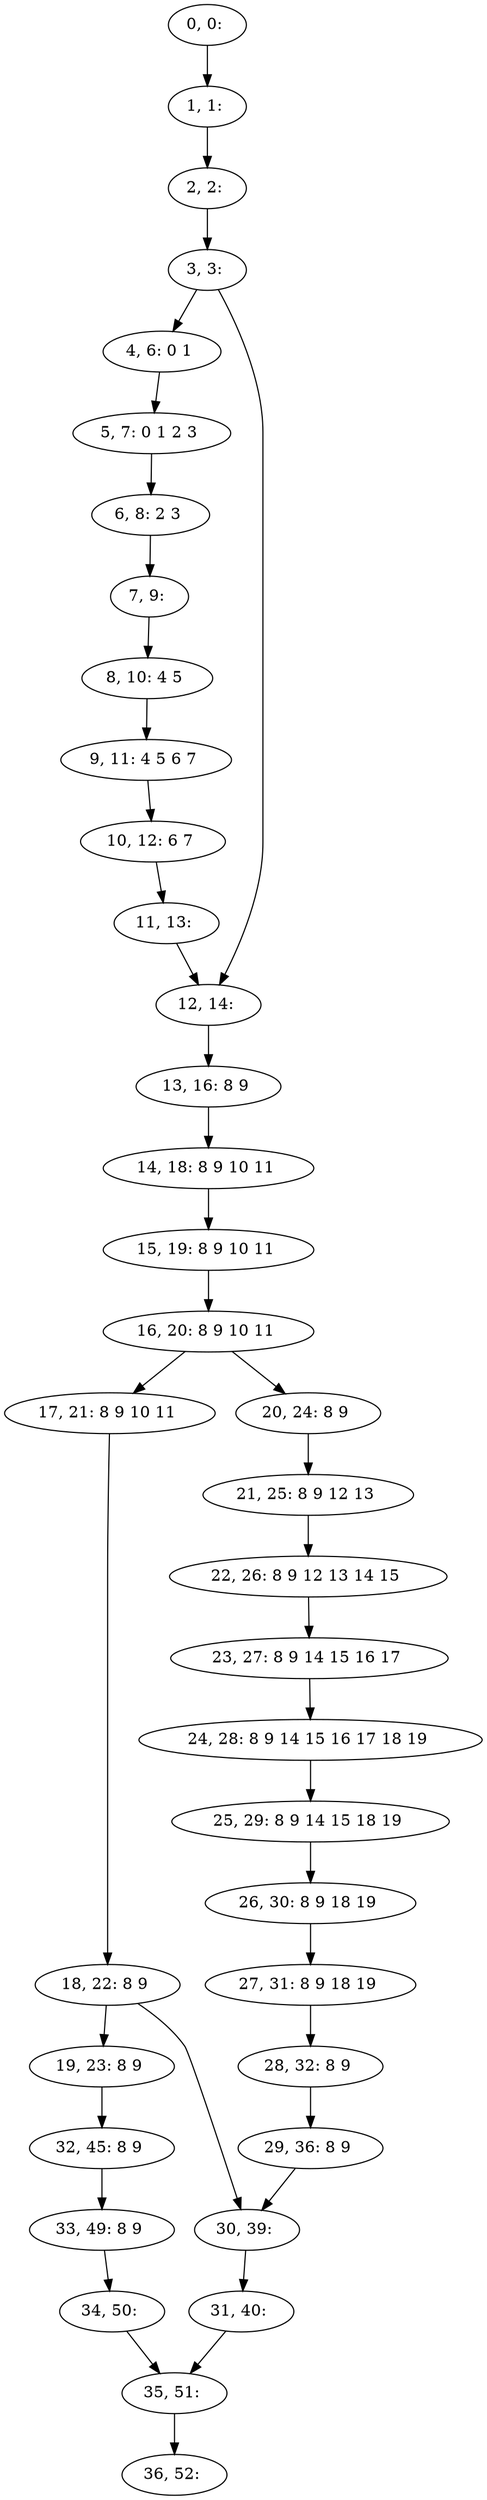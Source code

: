 digraph G {
0[label="0, 0: "];
1[label="1, 1: "];
2[label="2, 2: "];
3[label="3, 3: "];
4[label="4, 6: 0 1 "];
5[label="5, 7: 0 1 2 3 "];
6[label="6, 8: 2 3 "];
7[label="7, 9: "];
8[label="8, 10: 4 5 "];
9[label="9, 11: 4 5 6 7 "];
10[label="10, 12: 6 7 "];
11[label="11, 13: "];
12[label="12, 14: "];
13[label="13, 16: 8 9 "];
14[label="14, 18: 8 9 10 11 "];
15[label="15, 19: 8 9 10 11 "];
16[label="16, 20: 8 9 10 11 "];
17[label="17, 21: 8 9 10 11 "];
18[label="18, 22: 8 9 "];
19[label="19, 23: 8 9 "];
20[label="20, 24: 8 9 "];
21[label="21, 25: 8 9 12 13 "];
22[label="22, 26: 8 9 12 13 14 15 "];
23[label="23, 27: 8 9 14 15 16 17 "];
24[label="24, 28: 8 9 14 15 16 17 18 19 "];
25[label="25, 29: 8 9 14 15 18 19 "];
26[label="26, 30: 8 9 18 19 "];
27[label="27, 31: 8 9 18 19 "];
28[label="28, 32: 8 9 "];
29[label="29, 36: 8 9 "];
30[label="30, 39: "];
31[label="31, 40: "];
32[label="32, 45: 8 9 "];
33[label="33, 49: 8 9 "];
34[label="34, 50: "];
35[label="35, 51: "];
36[label="36, 52: "];
0->1 ;
1->2 ;
2->3 ;
3->4 ;
3->12 ;
4->5 ;
5->6 ;
6->7 ;
7->8 ;
8->9 ;
9->10 ;
10->11 ;
11->12 ;
12->13 ;
13->14 ;
14->15 ;
15->16 ;
16->17 ;
16->20 ;
17->18 ;
18->19 ;
18->30 ;
19->32 ;
20->21 ;
21->22 ;
22->23 ;
23->24 ;
24->25 ;
25->26 ;
26->27 ;
27->28 ;
28->29 ;
29->30 ;
30->31 ;
31->35 ;
32->33 ;
33->34 ;
34->35 ;
35->36 ;
}
